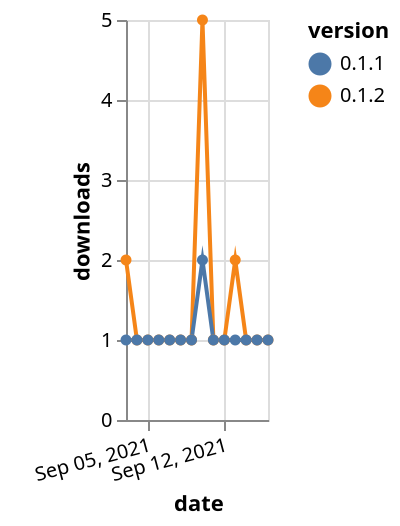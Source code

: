 {"$schema": "https://vega.github.io/schema/vega-lite/v5.json", "description": "A simple bar chart with embedded data.", "data": {"values": [{"date": "2021-09-03", "total": 229, "delta": 2, "version": "0.1.2"}, {"date": "2021-09-04", "total": 230, "delta": 1, "version": "0.1.2"}, {"date": "2021-09-05", "total": 231, "delta": 1, "version": "0.1.2"}, {"date": "2021-09-06", "total": 232, "delta": 1, "version": "0.1.2"}, {"date": "2021-09-07", "total": 233, "delta": 1, "version": "0.1.2"}, {"date": "2021-09-08", "total": 234, "delta": 1, "version": "0.1.2"}, {"date": "2021-09-09", "total": 235, "delta": 1, "version": "0.1.2"}, {"date": "2021-09-10", "total": 240, "delta": 5, "version": "0.1.2"}, {"date": "2021-09-11", "total": 241, "delta": 1, "version": "0.1.2"}, {"date": "2021-09-12", "total": 242, "delta": 1, "version": "0.1.2"}, {"date": "2021-09-13", "total": 244, "delta": 2, "version": "0.1.2"}, {"date": "2021-09-14", "total": 245, "delta": 1, "version": "0.1.2"}, {"date": "2021-09-15", "total": 246, "delta": 1, "version": "0.1.2"}, {"date": "2021-09-16", "total": 247, "delta": 1, "version": "0.1.2"}, {"date": "2021-09-03", "total": 251, "delta": 1, "version": "0.1.1"}, {"date": "2021-09-04", "total": 252, "delta": 1, "version": "0.1.1"}, {"date": "2021-09-05", "total": 253, "delta": 1, "version": "0.1.1"}, {"date": "2021-09-06", "total": 254, "delta": 1, "version": "0.1.1"}, {"date": "2021-09-07", "total": 255, "delta": 1, "version": "0.1.1"}, {"date": "2021-09-08", "total": 256, "delta": 1, "version": "0.1.1"}, {"date": "2021-09-09", "total": 257, "delta": 1, "version": "0.1.1"}, {"date": "2021-09-10", "total": 259, "delta": 2, "version": "0.1.1"}, {"date": "2021-09-11", "total": 260, "delta": 1, "version": "0.1.1"}, {"date": "2021-09-12", "total": 261, "delta": 1, "version": "0.1.1"}, {"date": "2021-09-13", "total": 262, "delta": 1, "version": "0.1.1"}, {"date": "2021-09-14", "total": 263, "delta": 1, "version": "0.1.1"}, {"date": "2021-09-15", "total": 264, "delta": 1, "version": "0.1.1"}, {"date": "2021-09-16", "total": 265, "delta": 1, "version": "0.1.1"}]}, "width": "container", "mark": {"type": "line", "point": {"filled": true}}, "encoding": {"x": {"field": "date", "type": "temporal", "timeUnit": "yearmonthdate", "title": "date", "axis": {"labelAngle": -15}}, "y": {"field": "delta", "type": "quantitative", "title": "downloads"}, "color": {"field": "version", "type": "nominal"}, "tooltip": {"field": "delta"}}}